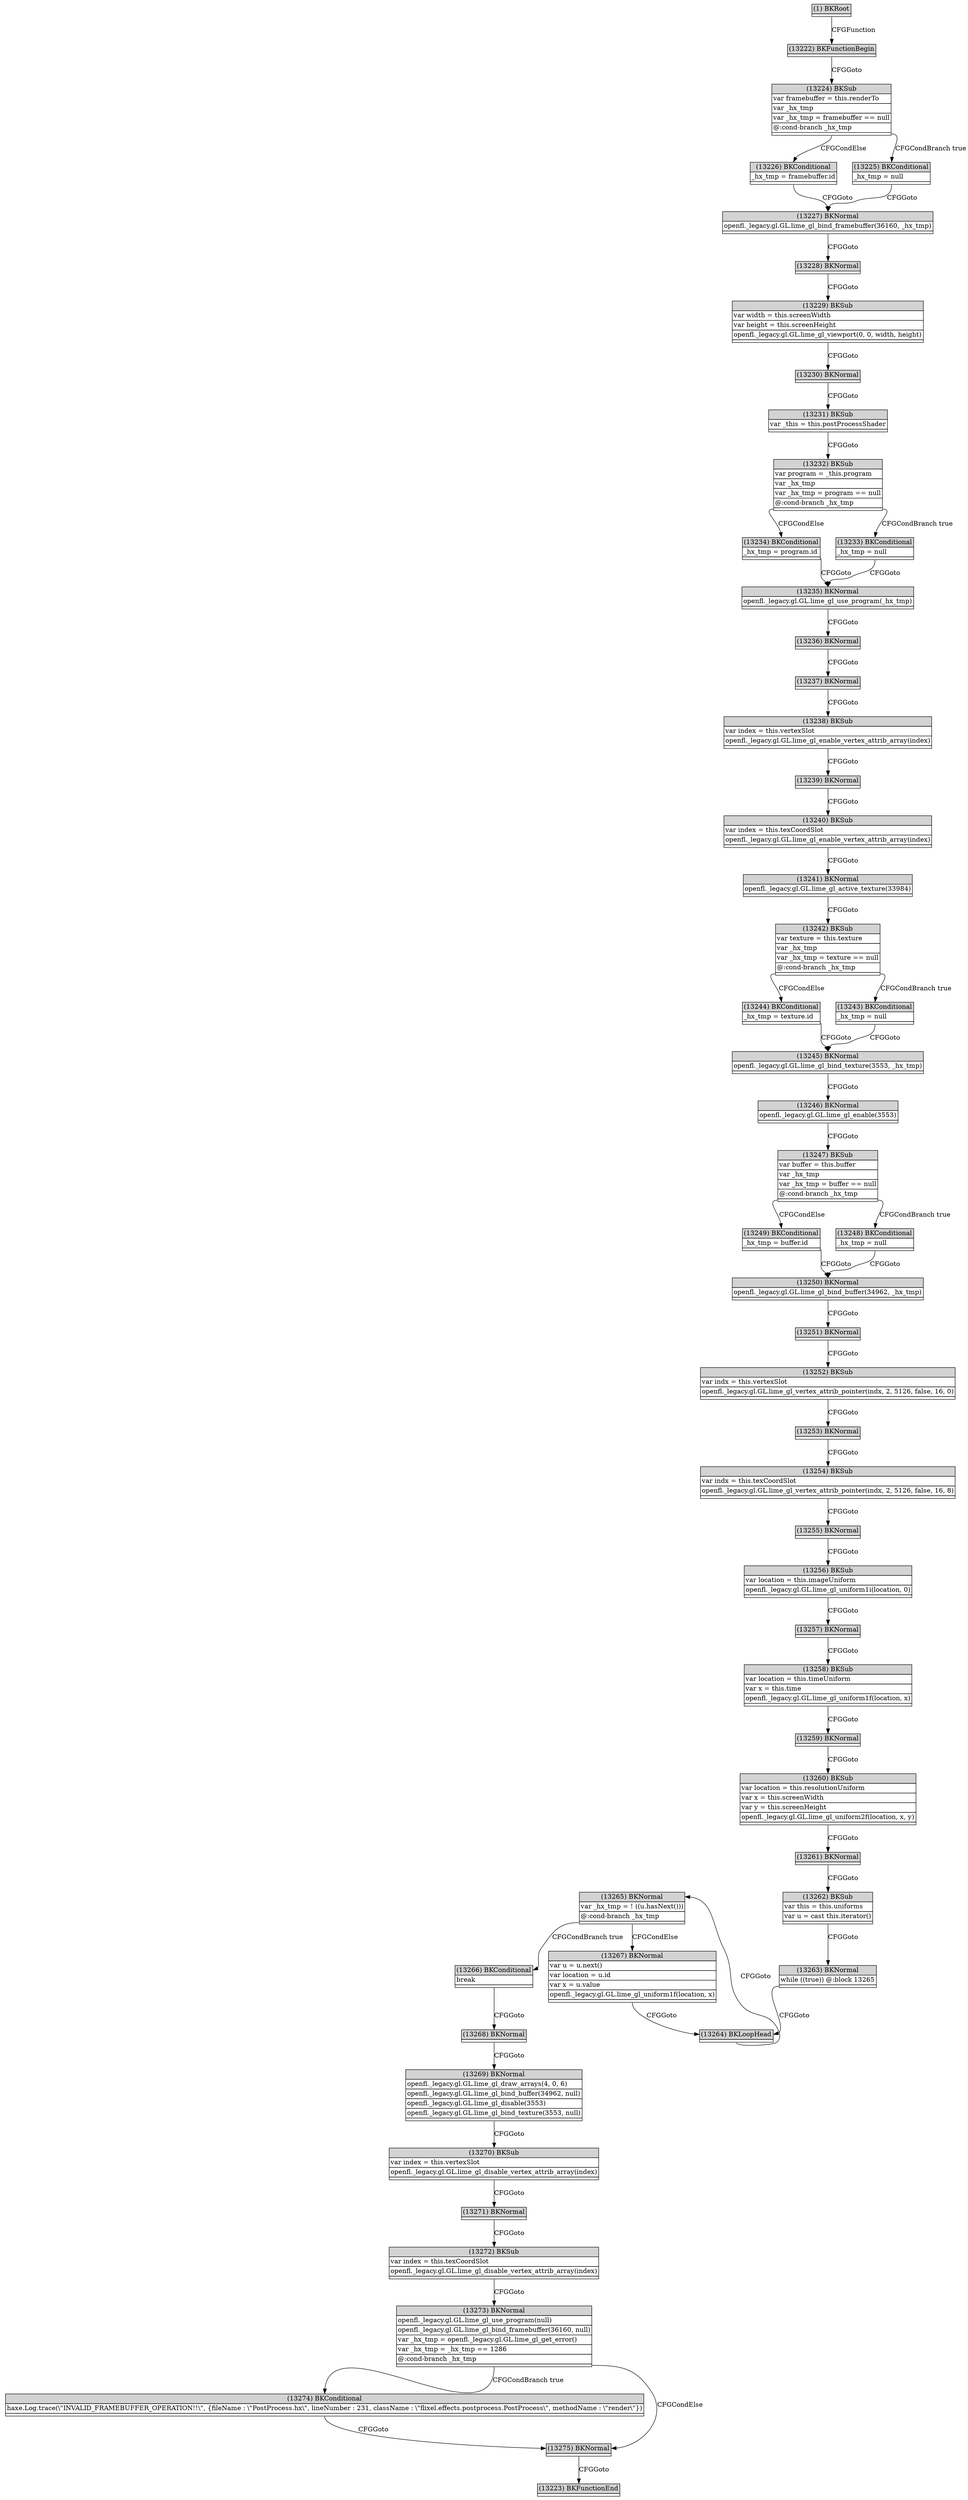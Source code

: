 digraph graphname {
	node [shape=plaintext];
n13275[label=<<table BORDER="0" CELLBORDER="1" CELLSPACING="0">
	<tr><td port="in" bgcolor="lightgray">(13275) BKNormal</td></tr>
	<tr><td port="out"></td></tr>
</table>>];
n13274[label=<<table BORDER="0" CELLBORDER="1" CELLSPACING="0">
	<tr><td port="in" bgcolor="lightgray">(13274) BKConditional</td></tr>
	<tr><td port="e0" align="left">haxe.Log.trace(\"INVALID_FRAMEBUFFER_OPERATION!!\", {fileName : \"PostProcess.hx\", lineNumber : 231, className : \"flixel.effects.postprocess.PostProcess\", methodName : \"render\"})</td></tr>
	<tr><td port="out"></td></tr>
</table>>];
n13273[label=<<table BORDER="0" CELLBORDER="1" CELLSPACING="0">
	<tr><td port="in" bgcolor="lightgray">(13273) BKNormal</td></tr>
	<tr><td port="e0" align="left">openfl._legacy.gl.GL.lime_gl_use_program(null)</td></tr>
	<tr><td port="e1" align="left">openfl._legacy.gl.GL.lime_gl_bind_framebuffer(36160, null)</td></tr>
	<tr><td port="e2" align="left">var _hx_tmp = openfl._legacy.gl.GL.lime_gl_get_error()</td></tr>
	<tr><td port="e3" align="left">var _hx_tmp = _hx_tmp == 1286</td></tr>
	<tr><td port="e4" align="left">@:cond-branch _hx_tmp</td></tr>
	<tr><td port="out"></td></tr>
</table>>];
n13272[label=<<table BORDER="0" CELLBORDER="1" CELLSPACING="0">
	<tr><td port="in" bgcolor="lightgray">(13272) BKSub</td></tr>
	<tr><td port="e0" align="left">var index = this.texCoordSlot</td></tr>
	<tr><td port="e1" align="left">openfl._legacy.gl.GL.lime_gl_disable_vertex_attrib_array(index)</td></tr>
	<tr><td port="out"></td></tr>
</table>>];
n13271[label=<<table BORDER="0" CELLBORDER="1" CELLSPACING="0">
	<tr><td port="in" bgcolor="lightgray">(13271) BKNormal</td></tr>
	<tr><td port="out"></td></tr>
</table>>];
n13270[label=<<table BORDER="0" CELLBORDER="1" CELLSPACING="0">
	<tr><td port="in" bgcolor="lightgray">(13270) BKSub</td></tr>
	<tr><td port="e0" align="left">var index = this.vertexSlot</td></tr>
	<tr><td port="e1" align="left">openfl._legacy.gl.GL.lime_gl_disable_vertex_attrib_array(index)</td></tr>
	<tr><td port="out"></td></tr>
</table>>];
n13269[label=<<table BORDER="0" CELLBORDER="1" CELLSPACING="0">
	<tr><td port="in" bgcolor="lightgray">(13269) BKNormal</td></tr>
	<tr><td port="e0" align="left">openfl._legacy.gl.GL.lime_gl_draw_arrays(4, 0, 6)</td></tr>
	<tr><td port="e1" align="left">openfl._legacy.gl.GL.lime_gl_bind_buffer(34962, null)</td></tr>
	<tr><td port="e2" align="left">openfl._legacy.gl.GL.lime_gl_disable(3553)</td></tr>
	<tr><td port="e3" align="left">openfl._legacy.gl.GL.lime_gl_bind_texture(3553, null)</td></tr>
	<tr><td port="out"></td></tr>
</table>>];
n13268[label=<<table BORDER="0" CELLBORDER="1" CELLSPACING="0">
	<tr><td port="in" bgcolor="lightgray">(13268) BKNormal</td></tr>
	<tr><td port="out"></td></tr>
</table>>];
n13267[label=<<table BORDER="0" CELLBORDER="1" CELLSPACING="0">
	<tr><td port="in" bgcolor="lightgray">(13267) BKNormal</td></tr>
	<tr><td port="e0" align="left">var u = u.next()</td></tr>
	<tr><td port="e1" align="left">var location = u.id</td></tr>
	<tr><td port="e2" align="left">var x = u.value</td></tr>
	<tr><td port="e3" align="left">openfl._legacy.gl.GL.lime_gl_uniform1f(location, x)</td></tr>
	<tr><td port="out"></td></tr>
</table>>];
n13266[label=<<table BORDER="0" CELLBORDER="1" CELLSPACING="0">
	<tr><td port="in" bgcolor="lightgray">(13266) BKConditional</td></tr>
	<tr><td port="e0" align="left">break</td></tr>
	<tr><td port="out"></td></tr>
</table>>];
n13265[label=<<table BORDER="0" CELLBORDER="1" CELLSPACING="0">
	<tr><td port="in" bgcolor="lightgray">(13265) BKNormal</td></tr>
	<tr><td port="e0" align="left">var _hx_tmp = ! ((u.hasNext()))</td></tr>
	<tr><td port="e1" align="left">@:cond-branch _hx_tmp</td></tr>
	<tr><td port="out"></td></tr>
</table>>];
n13264[label=<<table BORDER="0" CELLBORDER="1" CELLSPACING="0">
	<tr><td port="in" bgcolor="lightgray">(13264) BKLoopHead</td></tr>
	<tr><td port="out"></td></tr>
</table>>];
n13263[label=<<table BORDER="0" CELLBORDER="1" CELLSPACING="0">
	<tr><td port="in" bgcolor="lightgray">(13263) BKNormal</td></tr>
	<tr><td port="e0" align="left">while ((true)) @:block 13265</td></tr>
	<tr><td port="out"></td></tr>
</table>>];
n13262[label=<<table BORDER="0" CELLBORDER="1" CELLSPACING="0">
	<tr><td port="in" bgcolor="lightgray">(13262) BKSub</td></tr>
	<tr><td port="e0" align="left">var this = this.uniforms</td></tr>
	<tr><td port="e1" align="left">var u = cast this.iterator()</td></tr>
	<tr><td port="out"></td></tr>
</table>>];
n13261[label=<<table BORDER="0" CELLBORDER="1" CELLSPACING="0">
	<tr><td port="in" bgcolor="lightgray">(13261) BKNormal</td></tr>
	<tr><td port="out"></td></tr>
</table>>];
n13260[label=<<table BORDER="0" CELLBORDER="1" CELLSPACING="0">
	<tr><td port="in" bgcolor="lightgray">(13260) BKSub</td></tr>
	<tr><td port="e0" align="left">var location = this.resolutionUniform</td></tr>
	<tr><td port="e1" align="left">var x = this.screenWidth</td></tr>
	<tr><td port="e2" align="left">var y = this.screenHeight</td></tr>
	<tr><td port="e3" align="left">openfl._legacy.gl.GL.lime_gl_uniform2f(location, x, y)</td></tr>
	<tr><td port="out"></td></tr>
</table>>];
n13259[label=<<table BORDER="0" CELLBORDER="1" CELLSPACING="0">
	<tr><td port="in" bgcolor="lightgray">(13259) BKNormal</td></tr>
	<tr><td port="out"></td></tr>
</table>>];
n13258[label=<<table BORDER="0" CELLBORDER="1" CELLSPACING="0">
	<tr><td port="in" bgcolor="lightgray">(13258) BKSub</td></tr>
	<tr><td port="e0" align="left">var location = this.timeUniform</td></tr>
	<tr><td port="e1" align="left">var x = this.time</td></tr>
	<tr><td port="e2" align="left">openfl._legacy.gl.GL.lime_gl_uniform1f(location, x)</td></tr>
	<tr><td port="out"></td></tr>
</table>>];
n13257[label=<<table BORDER="0" CELLBORDER="1" CELLSPACING="0">
	<tr><td port="in" bgcolor="lightgray">(13257) BKNormal</td></tr>
	<tr><td port="out"></td></tr>
</table>>];
n13256[label=<<table BORDER="0" CELLBORDER="1" CELLSPACING="0">
	<tr><td port="in" bgcolor="lightgray">(13256) BKSub</td></tr>
	<tr><td port="e0" align="left">var location = this.imageUniform</td></tr>
	<tr><td port="e1" align="left">openfl._legacy.gl.GL.lime_gl_uniform1i(location, 0)</td></tr>
	<tr><td port="out"></td></tr>
</table>>];
n13255[label=<<table BORDER="0" CELLBORDER="1" CELLSPACING="0">
	<tr><td port="in" bgcolor="lightgray">(13255) BKNormal</td></tr>
	<tr><td port="out"></td></tr>
</table>>];
n13254[label=<<table BORDER="0" CELLBORDER="1" CELLSPACING="0">
	<tr><td port="in" bgcolor="lightgray">(13254) BKSub</td></tr>
	<tr><td port="e0" align="left">var indx = this.texCoordSlot</td></tr>
	<tr><td port="e1" align="left">openfl._legacy.gl.GL.lime_gl_vertex_attrib_pointer(indx, 2, 5126, false, 16, 8)</td></tr>
	<tr><td port="out"></td></tr>
</table>>];
n13253[label=<<table BORDER="0" CELLBORDER="1" CELLSPACING="0">
	<tr><td port="in" bgcolor="lightgray">(13253) BKNormal</td></tr>
	<tr><td port="out"></td></tr>
</table>>];
n13252[label=<<table BORDER="0" CELLBORDER="1" CELLSPACING="0">
	<tr><td port="in" bgcolor="lightgray">(13252) BKSub</td></tr>
	<tr><td port="e0" align="left">var indx = this.vertexSlot</td></tr>
	<tr><td port="e1" align="left">openfl._legacy.gl.GL.lime_gl_vertex_attrib_pointer(indx, 2, 5126, false, 16, 0)</td></tr>
	<tr><td port="out"></td></tr>
</table>>];
n13251[label=<<table BORDER="0" CELLBORDER="1" CELLSPACING="0">
	<tr><td port="in" bgcolor="lightgray">(13251) BKNormal</td></tr>
	<tr><td port="out"></td></tr>
</table>>];
n13250[label=<<table BORDER="0" CELLBORDER="1" CELLSPACING="0">
	<tr><td port="in" bgcolor="lightgray">(13250) BKNormal</td></tr>
	<tr><td port="e0" align="left">openfl._legacy.gl.GL.lime_gl_bind_buffer(34962, _hx_tmp)</td></tr>
	<tr><td port="out"></td></tr>
</table>>];
n13249[label=<<table BORDER="0" CELLBORDER="1" CELLSPACING="0">
	<tr><td port="in" bgcolor="lightgray">(13249) BKConditional</td></tr>
	<tr><td port="e0" align="left">_hx_tmp = buffer.id</td></tr>
	<tr><td port="out"></td></tr>
</table>>];
n13248[label=<<table BORDER="0" CELLBORDER="1" CELLSPACING="0">
	<tr><td port="in" bgcolor="lightgray">(13248) BKConditional</td></tr>
	<tr><td port="e0" align="left">_hx_tmp = null</td></tr>
	<tr><td port="out"></td></tr>
</table>>];
n13247[label=<<table BORDER="0" CELLBORDER="1" CELLSPACING="0">
	<tr><td port="in" bgcolor="lightgray">(13247) BKSub</td></tr>
	<tr><td port="e0" align="left">var buffer = this.buffer</td></tr>
	<tr><td port="e1" align="left">var _hx_tmp</td></tr>
	<tr><td port="e2" align="left">var _hx_tmp = buffer == null</td></tr>
	<tr><td port="e3" align="left">@:cond-branch _hx_tmp</td></tr>
	<tr><td port="out"></td></tr>
</table>>];
n13246[label=<<table BORDER="0" CELLBORDER="1" CELLSPACING="0">
	<tr><td port="in" bgcolor="lightgray">(13246) BKNormal</td></tr>
	<tr><td port="e0" align="left">openfl._legacy.gl.GL.lime_gl_enable(3553)</td></tr>
	<tr><td port="out"></td></tr>
</table>>];
n13245[label=<<table BORDER="0" CELLBORDER="1" CELLSPACING="0">
	<tr><td port="in" bgcolor="lightgray">(13245) BKNormal</td></tr>
	<tr><td port="e0" align="left">openfl._legacy.gl.GL.lime_gl_bind_texture(3553, _hx_tmp)</td></tr>
	<tr><td port="out"></td></tr>
</table>>];
n13244[label=<<table BORDER="0" CELLBORDER="1" CELLSPACING="0">
	<tr><td port="in" bgcolor="lightgray">(13244) BKConditional</td></tr>
	<tr><td port="e0" align="left">_hx_tmp = texture.id</td></tr>
	<tr><td port="out"></td></tr>
</table>>];
n13243[label=<<table BORDER="0" CELLBORDER="1" CELLSPACING="0">
	<tr><td port="in" bgcolor="lightgray">(13243) BKConditional</td></tr>
	<tr><td port="e0" align="left">_hx_tmp = null</td></tr>
	<tr><td port="out"></td></tr>
</table>>];
n13242[label=<<table BORDER="0" CELLBORDER="1" CELLSPACING="0">
	<tr><td port="in" bgcolor="lightgray">(13242) BKSub</td></tr>
	<tr><td port="e0" align="left">var texture = this.texture</td></tr>
	<tr><td port="e1" align="left">var _hx_tmp</td></tr>
	<tr><td port="e2" align="left">var _hx_tmp = texture == null</td></tr>
	<tr><td port="e3" align="left">@:cond-branch _hx_tmp</td></tr>
	<tr><td port="out"></td></tr>
</table>>];
n13241[label=<<table BORDER="0" CELLBORDER="1" CELLSPACING="0">
	<tr><td port="in" bgcolor="lightgray">(13241) BKNormal</td></tr>
	<tr><td port="e0" align="left">openfl._legacy.gl.GL.lime_gl_active_texture(33984)</td></tr>
	<tr><td port="out"></td></tr>
</table>>];
n13240[label=<<table BORDER="0" CELLBORDER="1" CELLSPACING="0">
	<tr><td port="in" bgcolor="lightgray">(13240) BKSub</td></tr>
	<tr><td port="e0" align="left">var index = this.texCoordSlot</td></tr>
	<tr><td port="e1" align="left">openfl._legacy.gl.GL.lime_gl_enable_vertex_attrib_array(index)</td></tr>
	<tr><td port="out"></td></tr>
</table>>];
n13239[label=<<table BORDER="0" CELLBORDER="1" CELLSPACING="0">
	<tr><td port="in" bgcolor="lightgray">(13239) BKNormal</td></tr>
	<tr><td port="out"></td></tr>
</table>>];
n13238[label=<<table BORDER="0" CELLBORDER="1" CELLSPACING="0">
	<tr><td port="in" bgcolor="lightgray">(13238) BKSub</td></tr>
	<tr><td port="e0" align="left">var index = this.vertexSlot</td></tr>
	<tr><td port="e1" align="left">openfl._legacy.gl.GL.lime_gl_enable_vertex_attrib_array(index)</td></tr>
	<tr><td port="out"></td></tr>
</table>>];
n13237[label=<<table BORDER="0" CELLBORDER="1" CELLSPACING="0">
	<tr><td port="in" bgcolor="lightgray">(13237) BKNormal</td></tr>
	<tr><td port="out"></td></tr>
</table>>];
n13236[label=<<table BORDER="0" CELLBORDER="1" CELLSPACING="0">
	<tr><td port="in" bgcolor="lightgray">(13236) BKNormal</td></tr>
	<tr><td port="out"></td></tr>
</table>>];
n13235[label=<<table BORDER="0" CELLBORDER="1" CELLSPACING="0">
	<tr><td port="in" bgcolor="lightgray">(13235) BKNormal</td></tr>
	<tr><td port="e0" align="left">openfl._legacy.gl.GL.lime_gl_use_program(_hx_tmp)</td></tr>
	<tr><td port="out"></td></tr>
</table>>];
n13234[label=<<table BORDER="0" CELLBORDER="1" CELLSPACING="0">
	<tr><td port="in" bgcolor="lightgray">(13234) BKConditional</td></tr>
	<tr><td port="e0" align="left">_hx_tmp = program.id</td></tr>
	<tr><td port="out"></td></tr>
</table>>];
n13233[label=<<table BORDER="0" CELLBORDER="1" CELLSPACING="0">
	<tr><td port="in" bgcolor="lightgray">(13233) BKConditional</td></tr>
	<tr><td port="e0" align="left">_hx_tmp = null</td></tr>
	<tr><td port="out"></td></tr>
</table>>];
n13232[label=<<table BORDER="0" CELLBORDER="1" CELLSPACING="0">
	<tr><td port="in" bgcolor="lightgray">(13232) BKSub</td></tr>
	<tr><td port="e0" align="left">var program = _this.program</td></tr>
	<tr><td port="e1" align="left">var _hx_tmp</td></tr>
	<tr><td port="e2" align="left">var _hx_tmp = program == null</td></tr>
	<tr><td port="e3" align="left">@:cond-branch _hx_tmp</td></tr>
	<tr><td port="out"></td></tr>
</table>>];
n13231[label=<<table BORDER="0" CELLBORDER="1" CELLSPACING="0">
	<tr><td port="in" bgcolor="lightgray">(13231) BKSub</td></tr>
	<tr><td port="e0" align="left">var _this = this.postProcessShader</td></tr>
	<tr><td port="out"></td></tr>
</table>>];
n13230[label=<<table BORDER="0" CELLBORDER="1" CELLSPACING="0">
	<tr><td port="in" bgcolor="lightgray">(13230) BKNormal</td></tr>
	<tr><td port="out"></td></tr>
</table>>];
n13229[label=<<table BORDER="0" CELLBORDER="1" CELLSPACING="0">
	<tr><td port="in" bgcolor="lightgray">(13229) BKSub</td></tr>
	<tr><td port="e0" align="left">var width = this.screenWidth</td></tr>
	<tr><td port="e1" align="left">var height = this.screenHeight</td></tr>
	<tr><td port="e2" align="left">openfl._legacy.gl.GL.lime_gl_viewport(0, 0, width, height)</td></tr>
	<tr><td port="out"></td></tr>
</table>>];
n13228[label=<<table BORDER="0" CELLBORDER="1" CELLSPACING="0">
	<tr><td port="in" bgcolor="lightgray">(13228) BKNormal</td></tr>
	<tr><td port="out"></td></tr>
</table>>];
n13227[label=<<table BORDER="0" CELLBORDER="1" CELLSPACING="0">
	<tr><td port="in" bgcolor="lightgray">(13227) BKNormal</td></tr>
	<tr><td port="e0" align="left">openfl._legacy.gl.GL.lime_gl_bind_framebuffer(36160, _hx_tmp)</td></tr>
	<tr><td port="out"></td></tr>
</table>>];
n13226[label=<<table BORDER="0" CELLBORDER="1" CELLSPACING="0">
	<tr><td port="in" bgcolor="lightgray">(13226) BKConditional</td></tr>
	<tr><td port="e0" align="left">_hx_tmp = framebuffer.id</td></tr>
	<tr><td port="out"></td></tr>
</table>>];
n13225[label=<<table BORDER="0" CELLBORDER="1" CELLSPACING="0">
	<tr><td port="in" bgcolor="lightgray">(13225) BKConditional</td></tr>
	<tr><td port="e0" align="left">_hx_tmp = null</td></tr>
	<tr><td port="out"></td></tr>
</table>>];
n13224[label=<<table BORDER="0" CELLBORDER="1" CELLSPACING="0">
	<tr><td port="in" bgcolor="lightgray">(13224) BKSub</td></tr>
	<tr><td port="e0" align="left">var framebuffer = this.renderTo</td></tr>
	<tr><td port="e1" align="left">var _hx_tmp</td></tr>
	<tr><td port="e2" align="left">var _hx_tmp = framebuffer == null</td></tr>
	<tr><td port="e3" align="left">@:cond-branch _hx_tmp</td></tr>
	<tr><td port="out"></td></tr>
</table>>];
n13223[label=<<table BORDER="0" CELLBORDER="1" CELLSPACING="0">
	<tr><td port="in" bgcolor="lightgray">(13223) BKFunctionEnd</td></tr>
	<tr><td port="out"></td></tr>
</table>>];
n13222[label=<<table BORDER="0" CELLBORDER="1" CELLSPACING="0">
	<tr><td port="in" bgcolor="lightgray">(13222) BKFunctionBegin</td></tr>
	<tr><td port="out"></td></tr>
</table>>];
n1[label=<<table BORDER="0" CELLBORDER="1" CELLSPACING="0">
	<tr><td port="in" bgcolor="lightgray">(1) BKRoot</td></tr>
	<tr><td port="out"></td></tr>
</table>>];
n1:out -> n13222:in[label="CFGFunction"];
n13222:out -> n13224:in[label="CFGGoto"];
n13224:out -> n13226:in[label="CFGCondElse"];
n13224:out -> n13225:in[label="CFGCondBranch true"];
n13225:out -> n13227:in[label="CFGGoto"];
n13227:out -> n13228:in[label="CFGGoto"];
n13228:out -> n13229:in[label="CFGGoto"];
n13229:out -> n13230:in[label="CFGGoto"];
n13230:out -> n13231:in[label="CFGGoto"];
n13231:out -> n13232:in[label="CFGGoto"];
n13232:out -> n13234:in[label="CFGCondElse"];
n13232:out -> n13233:in[label="CFGCondBranch true"];
n13233:out -> n13235:in[label="CFGGoto"];
n13235:out -> n13236:in[label="CFGGoto"];
n13236:out -> n13237:in[label="CFGGoto"];
n13237:out -> n13238:in[label="CFGGoto"];
n13238:out -> n13239:in[label="CFGGoto"];
n13239:out -> n13240:in[label="CFGGoto"];
n13240:out -> n13241:in[label="CFGGoto"];
n13241:out -> n13242:in[label="CFGGoto"];
n13242:out -> n13244:in[label="CFGCondElse"];
n13242:out -> n13243:in[label="CFGCondBranch true"];
n13243:out -> n13245:in[label="CFGGoto"];
n13245:out -> n13246:in[label="CFGGoto"];
n13246:out -> n13247:in[label="CFGGoto"];
n13247:out -> n13249:in[label="CFGCondElse"];
n13247:out -> n13248:in[label="CFGCondBranch true"];
n13248:out -> n13250:in[label="CFGGoto"];
n13250:out -> n13251:in[label="CFGGoto"];
n13251:out -> n13252:in[label="CFGGoto"];
n13252:out -> n13253:in[label="CFGGoto"];
n13253:out -> n13254:in[label="CFGGoto"];
n13254:out -> n13255:in[label="CFGGoto"];
n13255:out -> n13256:in[label="CFGGoto"];
n13256:out -> n13257:in[label="CFGGoto"];
n13257:out -> n13258:in[label="CFGGoto"];
n13258:out -> n13259:in[label="CFGGoto"];
n13259:out -> n13260:in[label="CFGGoto"];
n13260:out -> n13261:in[label="CFGGoto"];
n13261:out -> n13262:in[label="CFGGoto"];
n13262:out -> n13263:in[label="CFGGoto"];
n13263:out -> n13264:in[label="CFGGoto"];
n13264:out -> n13265:in[label="CFGGoto"];
n13265:out -> n13267:in[label="CFGCondElse"];
n13265:out -> n13266:in[label="CFGCondBranch true"];
n13266:out -> n13268:in[label="CFGGoto"];
n13268:out -> n13269:in[label="CFGGoto"];
n13269:out -> n13270:in[label="CFGGoto"];
n13270:out -> n13271:in[label="CFGGoto"];
n13271:out -> n13272:in[label="CFGGoto"];
n13272:out -> n13273:in[label="CFGGoto"];
n13273:out -> n13275:in[label="CFGCondElse"];
n13273:out -> n13274:in[label="CFGCondBranch true"];
n13274:out -> n13275:in[label="CFGGoto"];
n13275:out -> n13223:in[label="CFGGoto"];
n13267:out -> n13264:in[label="CFGGoto"];
n13249:out -> n13250:in[label="CFGGoto"];
n13244:out -> n13245:in[label="CFGGoto"];
n13234:out -> n13235:in[label="CFGGoto"];
n13226:out -> n13227:in[label="CFGGoto"];
}
